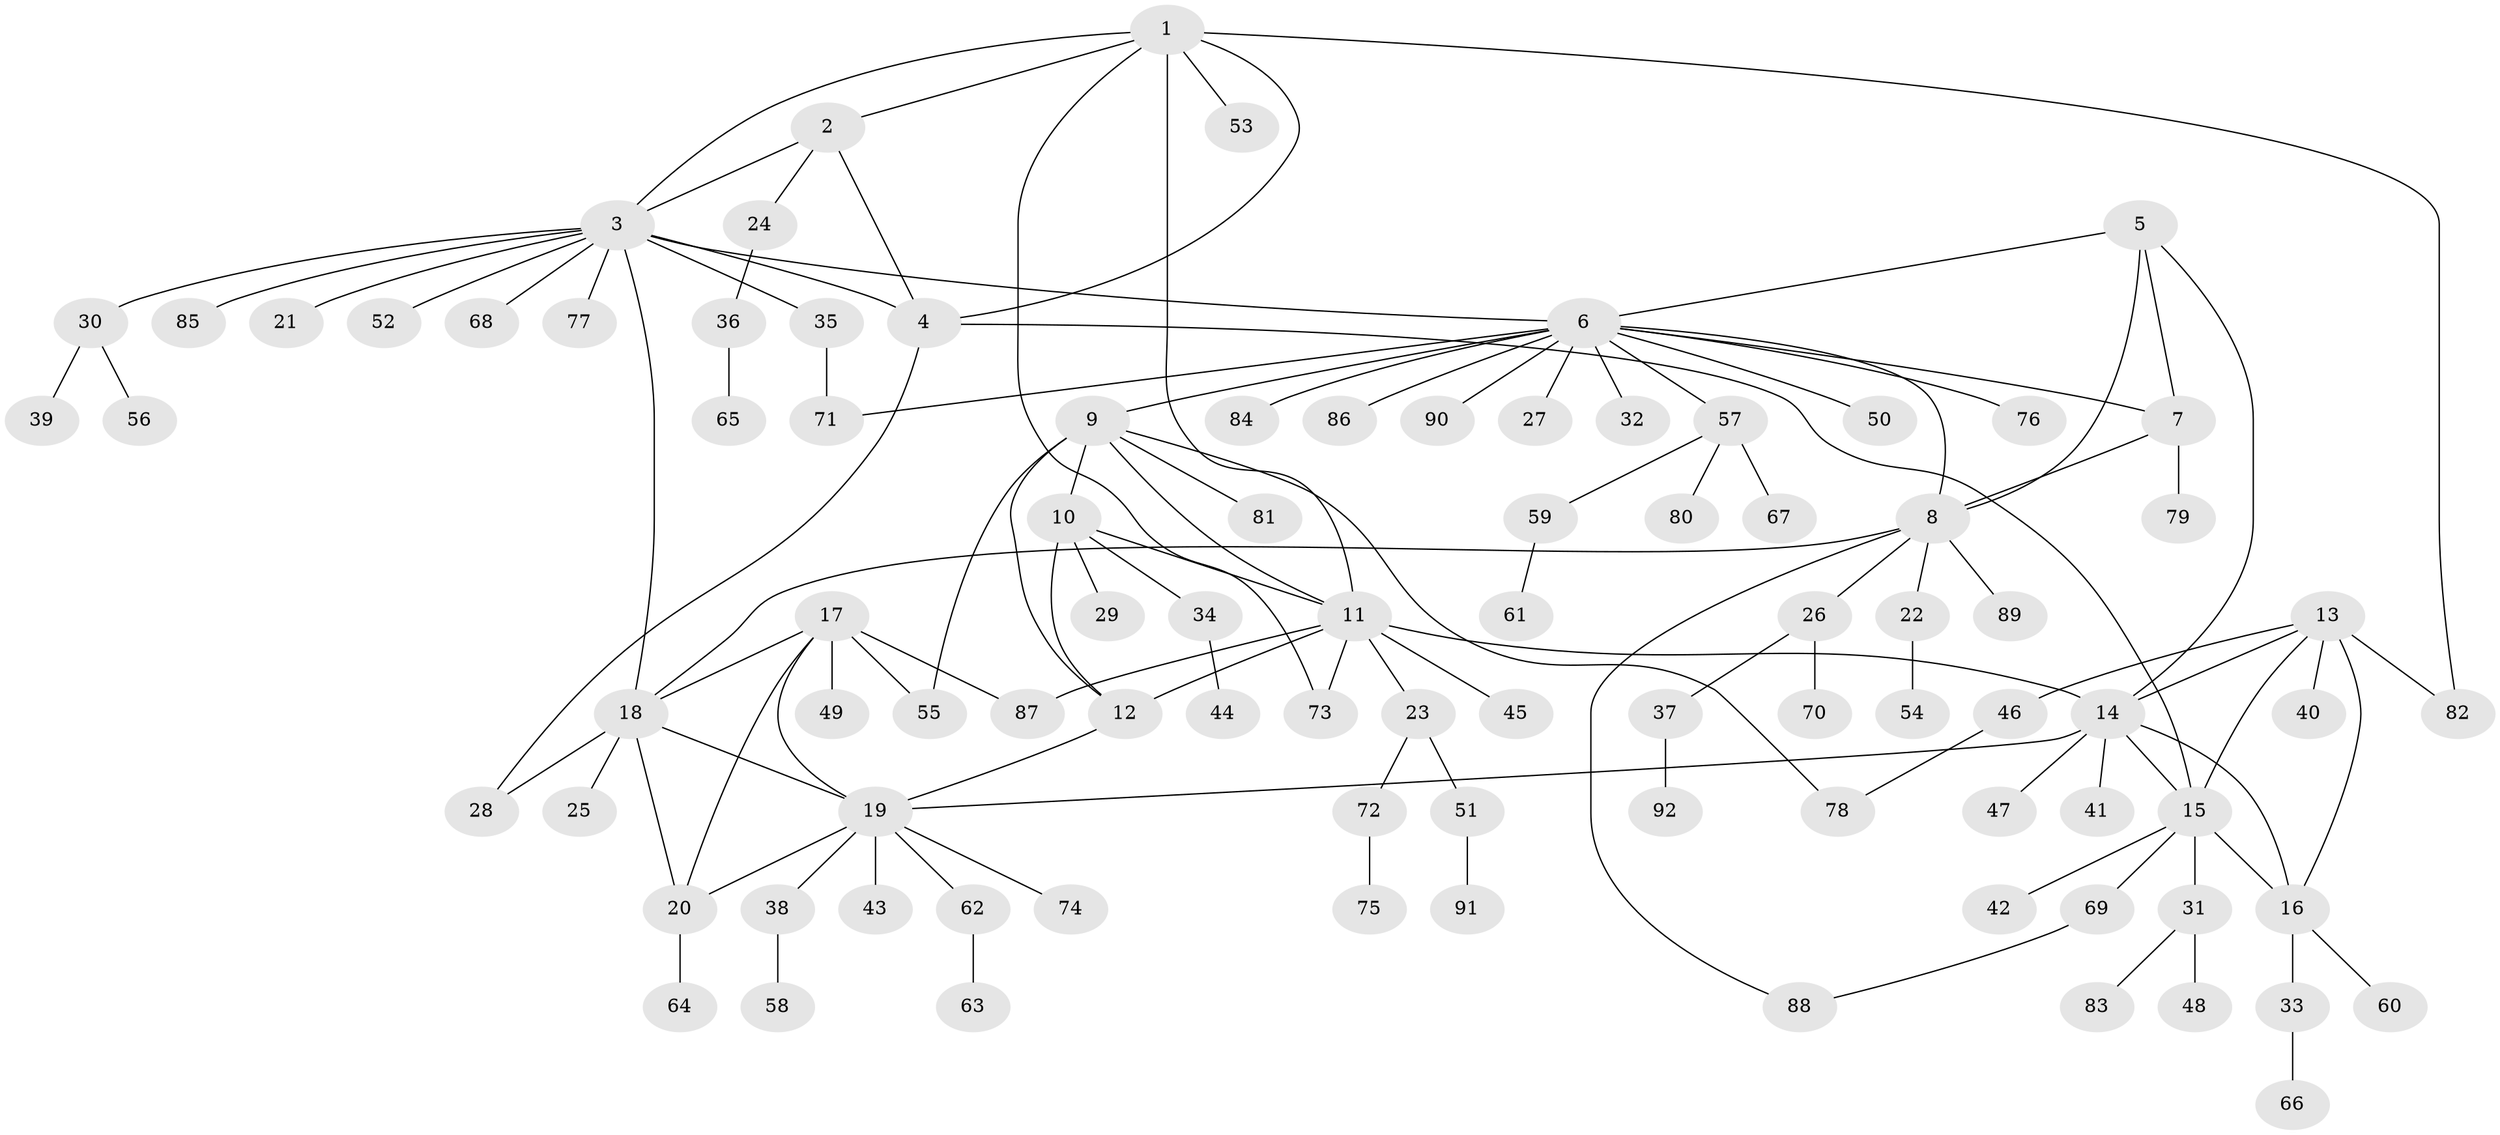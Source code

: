 // Generated by graph-tools (version 1.1) at 2025/50/03/09/25 03:50:41]
// undirected, 92 vertices, 120 edges
graph export_dot {
graph [start="1"]
  node [color=gray90,style=filled];
  1;
  2;
  3;
  4;
  5;
  6;
  7;
  8;
  9;
  10;
  11;
  12;
  13;
  14;
  15;
  16;
  17;
  18;
  19;
  20;
  21;
  22;
  23;
  24;
  25;
  26;
  27;
  28;
  29;
  30;
  31;
  32;
  33;
  34;
  35;
  36;
  37;
  38;
  39;
  40;
  41;
  42;
  43;
  44;
  45;
  46;
  47;
  48;
  49;
  50;
  51;
  52;
  53;
  54;
  55;
  56;
  57;
  58;
  59;
  60;
  61;
  62;
  63;
  64;
  65;
  66;
  67;
  68;
  69;
  70;
  71;
  72;
  73;
  74;
  75;
  76;
  77;
  78;
  79;
  80;
  81;
  82;
  83;
  84;
  85;
  86;
  87;
  88;
  89;
  90;
  91;
  92;
  1 -- 2;
  1 -- 3;
  1 -- 4;
  1 -- 11;
  1 -- 53;
  1 -- 73;
  1 -- 82;
  2 -- 3;
  2 -- 4;
  2 -- 24;
  3 -- 4;
  3 -- 6;
  3 -- 18;
  3 -- 21;
  3 -- 30;
  3 -- 35;
  3 -- 52;
  3 -- 68;
  3 -- 77;
  3 -- 85;
  4 -- 15;
  4 -- 28;
  5 -- 6;
  5 -- 7;
  5 -- 8;
  5 -- 14;
  6 -- 7;
  6 -- 8;
  6 -- 9;
  6 -- 27;
  6 -- 32;
  6 -- 50;
  6 -- 57;
  6 -- 71;
  6 -- 76;
  6 -- 84;
  6 -- 86;
  6 -- 90;
  7 -- 8;
  7 -- 79;
  8 -- 18;
  8 -- 22;
  8 -- 26;
  8 -- 88;
  8 -- 89;
  9 -- 10;
  9 -- 11;
  9 -- 12;
  9 -- 55;
  9 -- 78;
  9 -- 81;
  10 -- 11;
  10 -- 12;
  10 -- 29;
  10 -- 34;
  11 -- 12;
  11 -- 14;
  11 -- 23;
  11 -- 45;
  11 -- 73;
  11 -- 87;
  12 -- 19;
  13 -- 14;
  13 -- 15;
  13 -- 16;
  13 -- 40;
  13 -- 46;
  13 -- 82;
  14 -- 15;
  14 -- 16;
  14 -- 19;
  14 -- 41;
  14 -- 47;
  15 -- 16;
  15 -- 31;
  15 -- 42;
  15 -- 69;
  16 -- 33;
  16 -- 60;
  17 -- 18;
  17 -- 19;
  17 -- 20;
  17 -- 49;
  17 -- 55;
  17 -- 87;
  18 -- 19;
  18 -- 20;
  18 -- 25;
  18 -- 28;
  19 -- 20;
  19 -- 38;
  19 -- 43;
  19 -- 62;
  19 -- 74;
  20 -- 64;
  22 -- 54;
  23 -- 51;
  23 -- 72;
  24 -- 36;
  26 -- 37;
  26 -- 70;
  30 -- 39;
  30 -- 56;
  31 -- 48;
  31 -- 83;
  33 -- 66;
  34 -- 44;
  35 -- 71;
  36 -- 65;
  37 -- 92;
  38 -- 58;
  46 -- 78;
  51 -- 91;
  57 -- 59;
  57 -- 67;
  57 -- 80;
  59 -- 61;
  62 -- 63;
  69 -- 88;
  72 -- 75;
}
